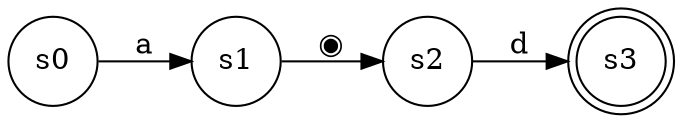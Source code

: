 digraph finite_state_machine {
	rankdir=LR;
	size="18,5"
	node [shape = doublecircle]; s3;
	node [shape = circle];
	s0 -> s1 [ label = "a" ];
	s1 -> s2 [ label = "◉" ];
	s2 -> s3 [ label = "d" ];
}
